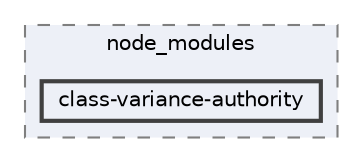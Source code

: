 digraph "C:/Users/arisc/OneDrive/Documents/GitHub/FINAL/EcoEats-Project/node_modules/class-variance-authority"
{
 // LATEX_PDF_SIZE
  bgcolor="transparent";
  edge [fontname=Helvetica,fontsize=10,labelfontname=Helvetica,labelfontsize=10];
  node [fontname=Helvetica,fontsize=10,shape=box,height=0.2,width=0.4];
  compound=true
  subgraph clusterdir_5091f2b68170d33f954320199e2fed0a {
    graph [ bgcolor="#edf0f7", pencolor="grey50", label="node_modules", fontname=Helvetica,fontsize=10 style="filled,dashed", URL="dir_5091f2b68170d33f954320199e2fed0a.html",tooltip=""]
  dir_132083e4403b452c1e2d0da32d171b07 [label="class-variance-authority", fillcolor="#edf0f7", color="grey25", style="filled,bold", URL="dir_132083e4403b452c1e2d0da32d171b07.html",tooltip=""];
  }
}
